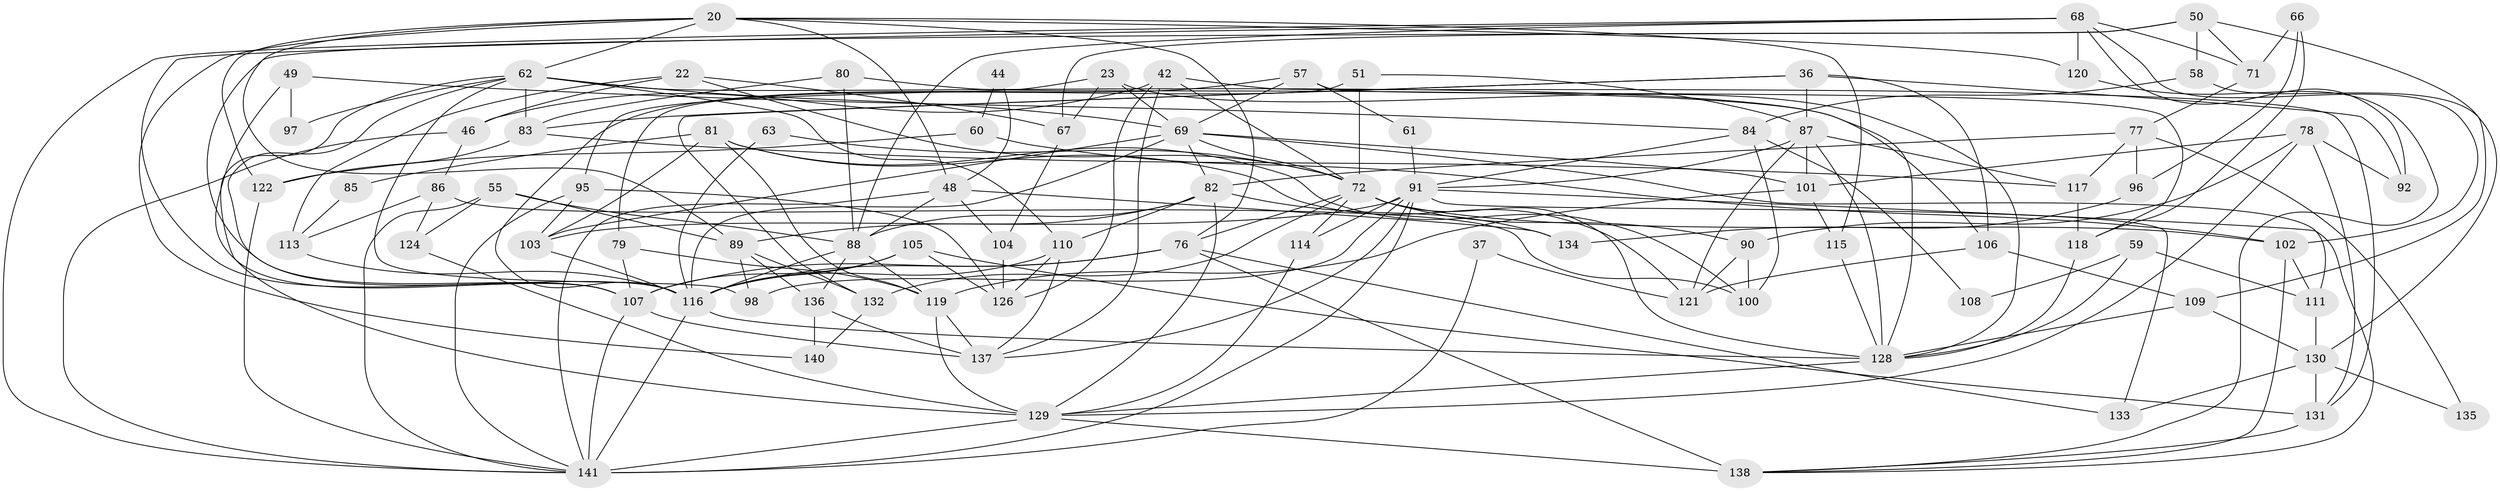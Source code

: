 // original degree distribution, {6: 0.0851063829787234, 4: 0.3049645390070922, 5: 0.18439716312056736, 2: 0.1276595744680851, 3: 0.24822695035460993, 7: 0.04964539007092199}
// Generated by graph-tools (version 1.1) at 2025/52/03/04/25 21:52:49]
// undirected, 84 vertices, 200 edges
graph export_dot {
graph [start="1"]
  node [color=gray90,style=filled];
  20 [super="+1"];
  22;
  23;
  36;
  37;
  42 [super="+17"];
  44;
  46;
  48;
  49;
  50;
  51;
  55;
  57;
  58;
  59;
  60;
  61;
  62 [super="+33"];
  63;
  66;
  67;
  68 [super="+54"];
  69 [super="+43+56"];
  71;
  72 [super="+4+19"];
  76 [super="+16+30+65"];
  77;
  78;
  79;
  80;
  81;
  82 [super="+2"];
  83;
  84;
  85;
  86;
  87 [super="+70+53"];
  88 [super="+40"];
  89 [super="+35"];
  90;
  91 [super="+73"];
  92;
  95;
  96;
  97;
  98;
  100 [super="+64"];
  101 [super="+9"];
  102 [super="+28"];
  103;
  104;
  105;
  106 [super="+52"];
  107 [super="+24"];
  108;
  109;
  110 [super="+47"];
  111;
  113;
  114;
  115;
  116 [super="+74+75"];
  117;
  118;
  119 [super="+7"];
  120;
  121;
  122;
  124 [super="+15"];
  126;
  128 [super="+25+99"];
  129 [super="+112+39"];
  130 [super="+34"];
  131;
  132 [super="+125"];
  133;
  134;
  135;
  136;
  137 [super="+93"];
  138 [super="+127"];
  140;
  141 [super="+139+123+94"];
  20 -- 122 [weight=2];
  20 -- 89;
  20 -- 115;
  20 -- 48;
  20 -- 120;
  20 -- 140;
  20 -- 76 [weight=2];
  20 -- 62;
  22 -- 46;
  22 -- 67;
  22 -- 113;
  22 -- 72;
  23 -- 95;
  23 -- 67;
  23 -- 128;
  23 -- 69;
  36 -- 87;
  36 -- 83;
  36 -- 92;
  36 -- 106;
  36 -- 132;
  37 -- 121;
  37 -- 141;
  42 -- 131;
  42 -- 137;
  42 -- 126;
  42 -- 46;
  42 -- 72;
  44 -- 60;
  44 -- 48;
  46 -- 86;
  46 -- 141;
  48 -- 88;
  48 -- 104;
  48 -- 134;
  48 -- 141;
  49 -- 107;
  49 -- 84;
  49 -- 97;
  50 -- 67;
  50 -- 109;
  50 -- 58;
  50 -- 71;
  50 -- 116;
  51 -- 79;
  51 -- 72;
  51 -- 87;
  55 -- 124 [weight=2];
  55 -- 88;
  55 -- 141 [weight=2];
  55 -- 89;
  57 -- 118;
  57 -- 61;
  57 -- 69;
  57 -- 116;
  58 -- 84;
  58 -- 130;
  59 -- 111;
  59 -- 108;
  59 -- 128;
  60 -- 122;
  60 -- 102;
  61 -- 91;
  62 -- 129;
  62 -- 83;
  62 -- 97;
  62 -- 69;
  62 -- 107;
  62 -- 98;
  62 -- 106;
  62 -- 110;
  63 -- 72;
  63 -- 116;
  66 -- 71;
  66 -- 96;
  66 -- 118;
  67 -- 104;
  68 -- 120;
  68 -- 88;
  68 -- 92;
  68 -- 102 [weight=2];
  68 -- 141 [weight=2];
  68 -- 71;
  68 -- 107;
  69 -- 103;
  69 -- 111;
  69 -- 101;
  69 -- 82;
  69 -- 72 [weight=2];
  69 -- 116 [weight=2];
  71 -- 77;
  72 -- 114;
  72 -- 132 [weight=2];
  72 -- 76 [weight=3];
  72 -- 128;
  72 -- 102;
  72 -- 90;
  76 -- 138 [weight=3];
  76 -- 107;
  76 -- 116 [weight=3];
  76 -- 133;
  77 -- 117;
  77 -- 82;
  77 -- 96;
  77 -- 135;
  78 -- 92;
  78 -- 131;
  78 -- 90;
  78 -- 101;
  78 -- 129;
  79 -- 119;
  79 -- 107;
  80 -- 88;
  80 -- 83;
  80 -- 128;
  81 -- 119;
  81 -- 121;
  81 -- 85;
  81 -- 103;
  81 -- 100;
  82 -- 129 [weight=2];
  82 -- 134;
  82 -- 88;
  82 -- 89;
  82 -- 110;
  83 -- 117;
  83 -- 122;
  84 -- 100;
  84 -- 108;
  84 -- 91;
  85 -- 113;
  86 -- 100;
  86 -- 113;
  86 -- 124;
  87 -- 91 [weight=2];
  87 -- 121;
  87 -- 101;
  87 -- 128 [weight=2];
  87 -- 117;
  88 -- 136;
  88 -- 119;
  88 -- 116;
  89 -- 136;
  89 -- 98;
  89 -- 132;
  90 -- 100 [weight=2];
  90 -- 121;
  91 -- 103;
  91 -- 141;
  91 -- 98;
  91 -- 133;
  91 -- 137;
  91 -- 138;
  91 -- 114;
  95 -- 141;
  95 -- 103;
  95 -- 126;
  96 -- 134;
  101 -- 115;
  101 -- 119;
  102 -- 111;
  102 -- 138;
  103 -- 116;
  104 -- 126;
  105 -- 126;
  105 -- 107;
  105 -- 131;
  105 -- 116;
  106 -- 121 [weight=2];
  106 -- 109;
  107 -- 141;
  107 -- 137;
  109 -- 128;
  109 -- 130;
  110 -- 137;
  110 -- 116;
  110 -- 126;
  111 -- 130;
  113 -- 116;
  114 -- 129;
  115 -- 128;
  116 -- 141 [weight=3];
  116 -- 128;
  117 -- 118;
  118 -- 128;
  119 -- 137 [weight=2];
  119 -- 129;
  120 -- 138;
  122 -- 141;
  124 -- 129;
  128 -- 129;
  129 -- 141 [weight=3];
  129 -- 138;
  130 -- 135;
  130 -- 131;
  130 -- 133;
  131 -- 138;
  132 -- 140;
  136 -- 137;
  136 -- 140;
}
